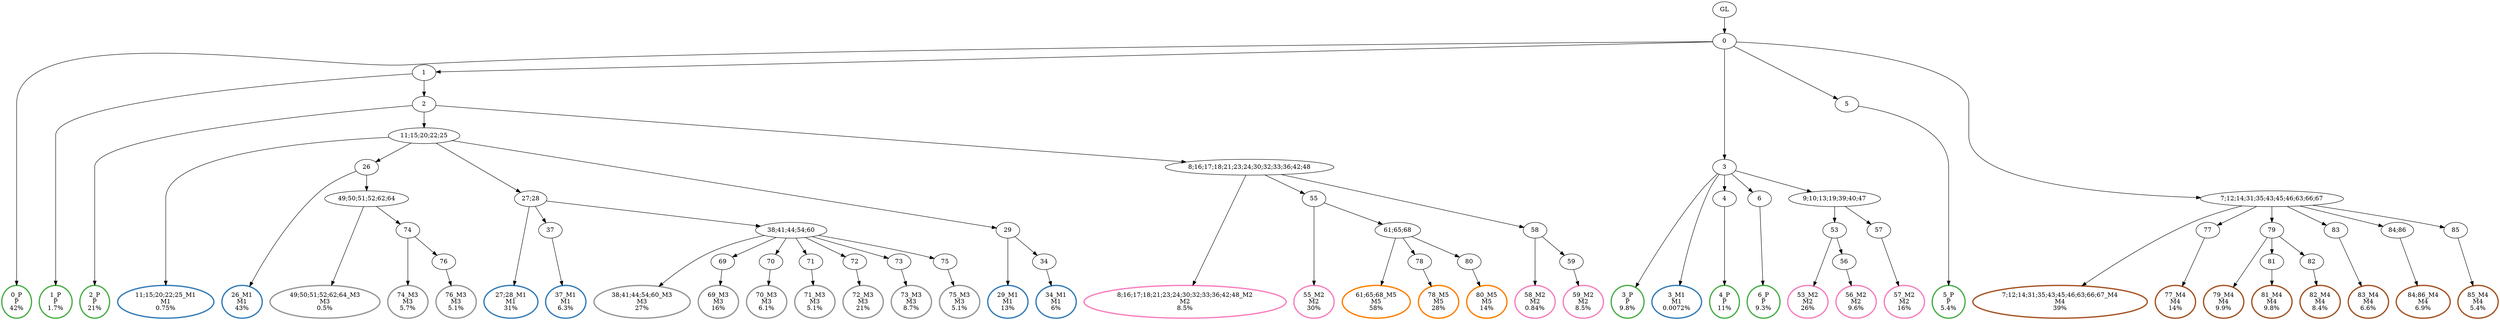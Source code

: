 digraph T {
	{
		rank=same
		82 [penwidth=3,colorscheme=set19,color=3,label="0_P\nP\n42%"]
		80 [penwidth=3,colorscheme=set19,color=3,label="1_P\nP\n1.7%"]
		78 [penwidth=3,colorscheme=set19,color=3,label="2_P\nP\n21%"]
		76 [penwidth=3,colorscheme=set19,color=3,label="3_P\nP\n9.8%"]
		74 [penwidth=3,colorscheme=set19,color=3,label="4_P\nP\n11%"]
		72 [penwidth=3,colorscheme=set19,color=3,label="6_P\nP\n9.3%"]
		70 [penwidth=3,colorscheme=set19,color=3,label="5_P\nP\n5.4%"]
		68 [penwidth=3,colorscheme=set19,color=2,label="11;15;20;22;25_M1\nM1\n0.75%"]
		66 [penwidth=3,colorscheme=set19,color=2,label="26_M1\nM1\n43%"]
		64 [penwidth=3,colorscheme=set19,color=2,label="27;28_M1\nM1\n31%"]
		62 [penwidth=3,colorscheme=set19,color=2,label="37_M1\nM1\n6.3%"]
		60 [penwidth=3,colorscheme=set19,color=2,label="29_M1\nM1\n13%"]
		58 [penwidth=3,colorscheme=set19,color=2,label="34_M1\nM1\n6%"]
		57 [penwidth=3,colorscheme=set19,color=2,label="3_M1\nM1\n0.0072%"]
		55 [penwidth=3,colorscheme=set19,color=8,label="8;16;17;18;21;23;24;30;32;33;36;42;48_M2\nM2\n8.5%"]
		53 [penwidth=3,colorscheme=set19,color=8,label="55_M2\nM2\n30%"]
		51 [penwidth=3,colorscheme=set19,color=8,label="58_M2\nM2\n0.84%"]
		49 [penwidth=3,colorscheme=set19,color=8,label="59_M2\nM2\n8.5%"]
		46 [penwidth=3,colorscheme=set19,color=8,label="53_M2\nM2\n26%"]
		44 [penwidth=3,colorscheme=set19,color=8,label="56_M2\nM2\n9.6%"]
		42 [penwidth=3,colorscheme=set19,color=8,label="57_M2\nM2\n16%"]
		40 [penwidth=3,colorscheme=set19,color=9,label="49;50;51;52;62;64_M3\nM3\n0.5%"]
		38 [penwidth=3,colorscheme=set19,color=9,label="74_M3\nM3\n5.7%"]
		36 [penwidth=3,colorscheme=set19,color=9,label="76_M3\nM3\n5.1%"]
		34 [penwidth=3,colorscheme=set19,color=9,label="38;41;44;54;60_M3\nM3\n27%"]
		32 [penwidth=3,colorscheme=set19,color=9,label="69_M3\nM3\n16%"]
		30 [penwidth=3,colorscheme=set19,color=9,label="70_M3\nM3\n6.1%"]
		28 [penwidth=3,colorscheme=set19,color=9,label="71_M3\nM3\n5.1%"]
		26 [penwidth=3,colorscheme=set19,color=9,label="72_M3\nM3\n21%"]
		24 [penwidth=3,colorscheme=set19,color=9,label="73_M3\nM3\n8.7%"]
		22 [penwidth=3,colorscheme=set19,color=9,label="75_M3\nM3\n5.1%"]
		20 [penwidth=3,colorscheme=set19,color=7,label="7;12;14;31;35;43;45;46;63;66;67_M4\nM4\n39%"]
		18 [penwidth=3,colorscheme=set19,color=7,label="77_M4\nM4\n14%"]
		16 [penwidth=3,colorscheme=set19,color=7,label="79_M4\nM4\n9.9%"]
		14 [penwidth=3,colorscheme=set19,color=7,label="81_M4\nM4\n9.8%"]
		12 [penwidth=3,colorscheme=set19,color=7,label="82_M4\nM4\n8.4%"]
		10 [penwidth=3,colorscheme=set19,color=7,label="83_M4\nM4\n6.6%"]
		8 [penwidth=3,colorscheme=set19,color=7,label="84;86_M4\nM4\n6.9%"]
		6 [penwidth=3,colorscheme=set19,color=7,label="85_M4\nM4\n5.4%"]
		4 [penwidth=3,colorscheme=set19,color=5,label="61;65;68_M5\nM5\n58%"]
		2 [penwidth=3,colorscheme=set19,color=5,label="78_M5\nM5\n28%"]
		0 [penwidth=3,colorscheme=set19,color=5,label="80_M5\nM5\n14%"]
	}
	84 [label="GL"]
	83 [label="0"]
	81 [label="1"]
	79 [label="2"]
	77 [label="3"]
	75 [label="4"]
	73 [label="6"]
	71 [label="5"]
	69 [label="11;15;20;22;25"]
	67 [label="26"]
	65 [label="27;28"]
	63 [label="37"]
	61 [label="29"]
	59 [label="34"]
	56 [label="8;16;17;18;21;23;24;30;32;33;36;42;48"]
	54 [label="55"]
	52 [label="58"]
	50 [label="59"]
	48 [label="9;10;13;19;39;40;47"]
	47 [label="53"]
	45 [label="56"]
	43 [label="57"]
	41 [label="49;50;51;52;62;64"]
	39 [label="74"]
	37 [label="76"]
	35 [label="38;41;44;54;60"]
	33 [label="69"]
	31 [label="70"]
	29 [label="71"]
	27 [label="72"]
	25 [label="73"]
	23 [label="75"]
	21 [label="7;12;14;31;35;43;45;46;63;66;67"]
	19 [label="77"]
	17 [label="79"]
	15 [label="81"]
	13 [label="82"]
	11 [label="83"]
	9 [label="84;86"]
	7 [label="85"]
	5 [label="61;65;68"]
	3 [label="78"]
	1 [label="80"]
	84 -> 83
	83 -> 82
	83 -> 81
	83 -> 77
	83 -> 71
	83 -> 21
	81 -> 80
	81 -> 79
	79 -> 78
	79 -> 69
	79 -> 56
	77 -> 76
	77 -> 75
	77 -> 73
	77 -> 57
	77 -> 48
	75 -> 74
	73 -> 72
	71 -> 70
	69 -> 68
	69 -> 67
	69 -> 65
	69 -> 61
	67 -> 66
	67 -> 41
	65 -> 64
	65 -> 63
	65 -> 35
	63 -> 62
	61 -> 60
	61 -> 59
	59 -> 58
	56 -> 55
	56 -> 54
	56 -> 52
	54 -> 53
	54 -> 5
	52 -> 51
	52 -> 50
	50 -> 49
	48 -> 47
	48 -> 43
	47 -> 46
	47 -> 45
	45 -> 44
	43 -> 42
	41 -> 40
	41 -> 39
	39 -> 38
	39 -> 37
	37 -> 36
	35 -> 34
	35 -> 33
	35 -> 31
	35 -> 29
	35 -> 27
	35 -> 25
	35 -> 23
	33 -> 32
	31 -> 30
	29 -> 28
	27 -> 26
	25 -> 24
	23 -> 22
	21 -> 20
	21 -> 19
	21 -> 17
	21 -> 11
	21 -> 9
	21 -> 7
	19 -> 18
	17 -> 16
	17 -> 15
	17 -> 13
	15 -> 14
	13 -> 12
	11 -> 10
	9 -> 8
	7 -> 6
	5 -> 4
	5 -> 3
	5 -> 1
	3 -> 2
	1 -> 0
}
